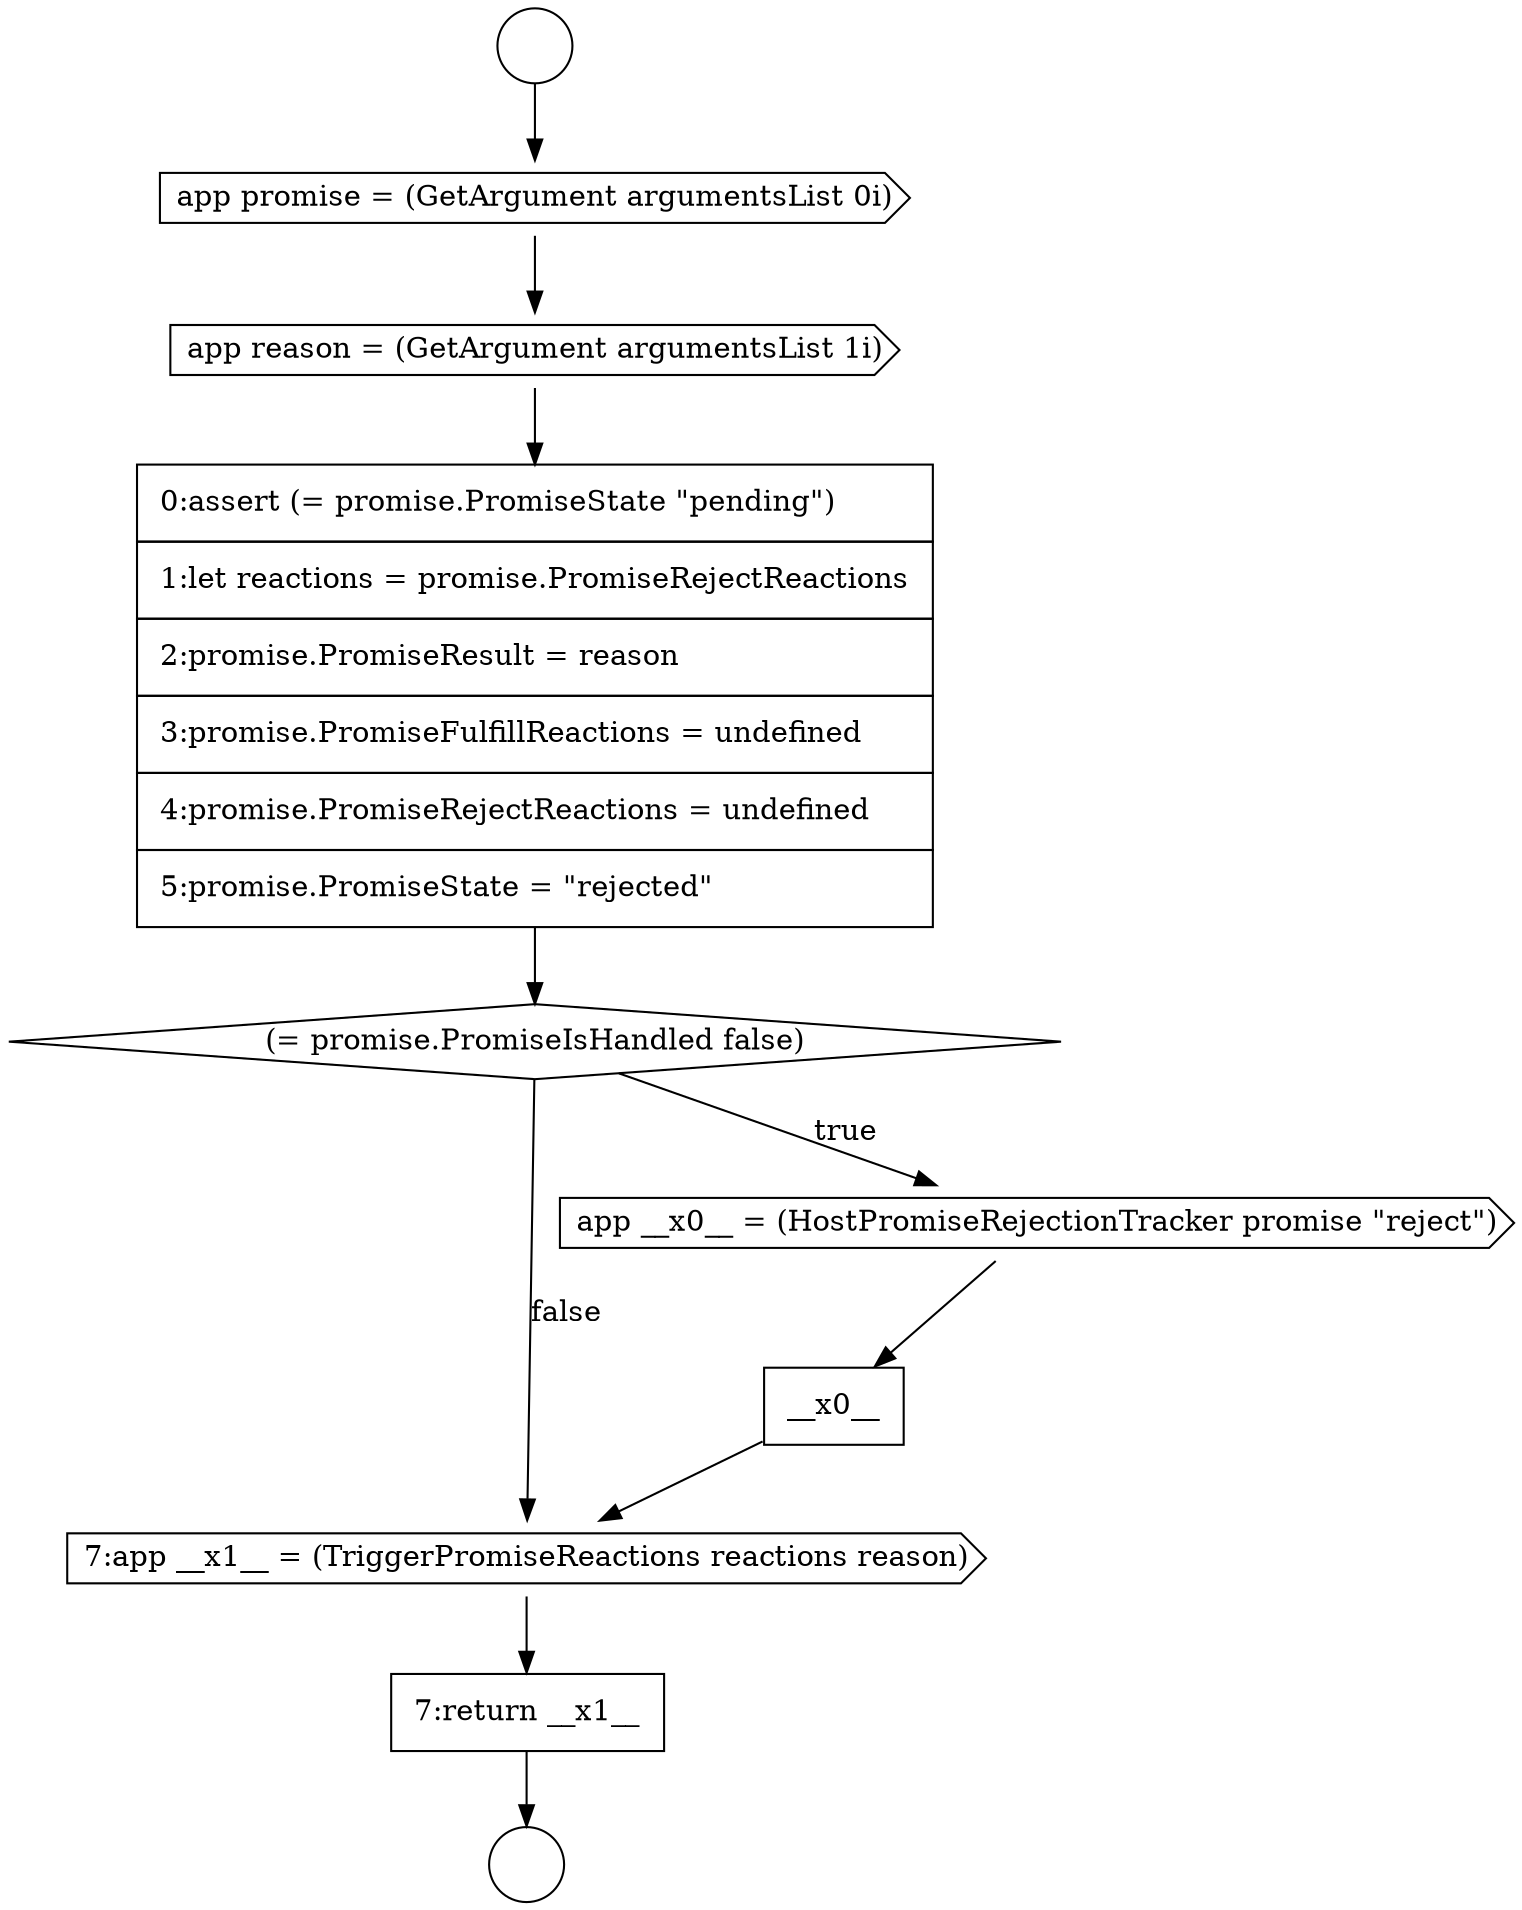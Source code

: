 digraph {
  node16383 [shape=none, margin=0, label=<<font color="black">
    <table border="0" cellborder="1" cellspacing="0" cellpadding="10">
      <tr><td align="left">7:return __x1__</td></tr>
    </table>
  </font>> color="black" fillcolor="white" style=filled]
  node16376 [shape=cds, label=<<font color="black">app promise = (GetArgument argumentsList 0i)</font>> color="black" fillcolor="white" style=filled]
  node16379 [shape=diamond, label=<<font color="black">(= promise.PromiseIsHandled false)</font>> color="black" fillcolor="white" style=filled]
  node16381 [shape=none, margin=0, label=<<font color="black">
    <table border="0" cellborder="1" cellspacing="0" cellpadding="10">
      <tr><td align="left">__x0__</td></tr>
    </table>
  </font>> color="black" fillcolor="white" style=filled]
  node16377 [shape=cds, label=<<font color="black">app reason = (GetArgument argumentsList 1i)</font>> color="black" fillcolor="white" style=filled]
  node16374 [shape=circle label=" " color="black" fillcolor="white" style=filled]
  node16382 [shape=cds, label=<<font color="black">7:app __x1__ = (TriggerPromiseReactions reactions reason)</font>> color="black" fillcolor="white" style=filled]
  node16378 [shape=none, margin=0, label=<<font color="black">
    <table border="0" cellborder="1" cellspacing="0" cellpadding="10">
      <tr><td align="left">0:assert (= promise.PromiseState &quot;pending&quot;)</td></tr>
      <tr><td align="left">1:let reactions = promise.PromiseRejectReactions</td></tr>
      <tr><td align="left">2:promise.PromiseResult = reason</td></tr>
      <tr><td align="left">3:promise.PromiseFulfillReactions = undefined</td></tr>
      <tr><td align="left">4:promise.PromiseRejectReactions = undefined</td></tr>
      <tr><td align="left">5:promise.PromiseState = &quot;rejected&quot;</td></tr>
    </table>
  </font>> color="black" fillcolor="white" style=filled]
  node16375 [shape=circle label=" " color="black" fillcolor="white" style=filled]
  node16380 [shape=cds, label=<<font color="black">app __x0__ = (HostPromiseRejectionTracker promise &quot;reject&quot;)</font>> color="black" fillcolor="white" style=filled]
  node16381 -> node16382 [ color="black"]
  node16383 -> node16375 [ color="black"]
  node16378 -> node16379 [ color="black"]
  node16377 -> node16378 [ color="black"]
  node16379 -> node16380 [label=<<font color="black">true</font>> color="black"]
  node16379 -> node16382 [label=<<font color="black">false</font>> color="black"]
  node16380 -> node16381 [ color="black"]
  node16374 -> node16376 [ color="black"]
  node16376 -> node16377 [ color="black"]
  node16382 -> node16383 [ color="black"]
}
